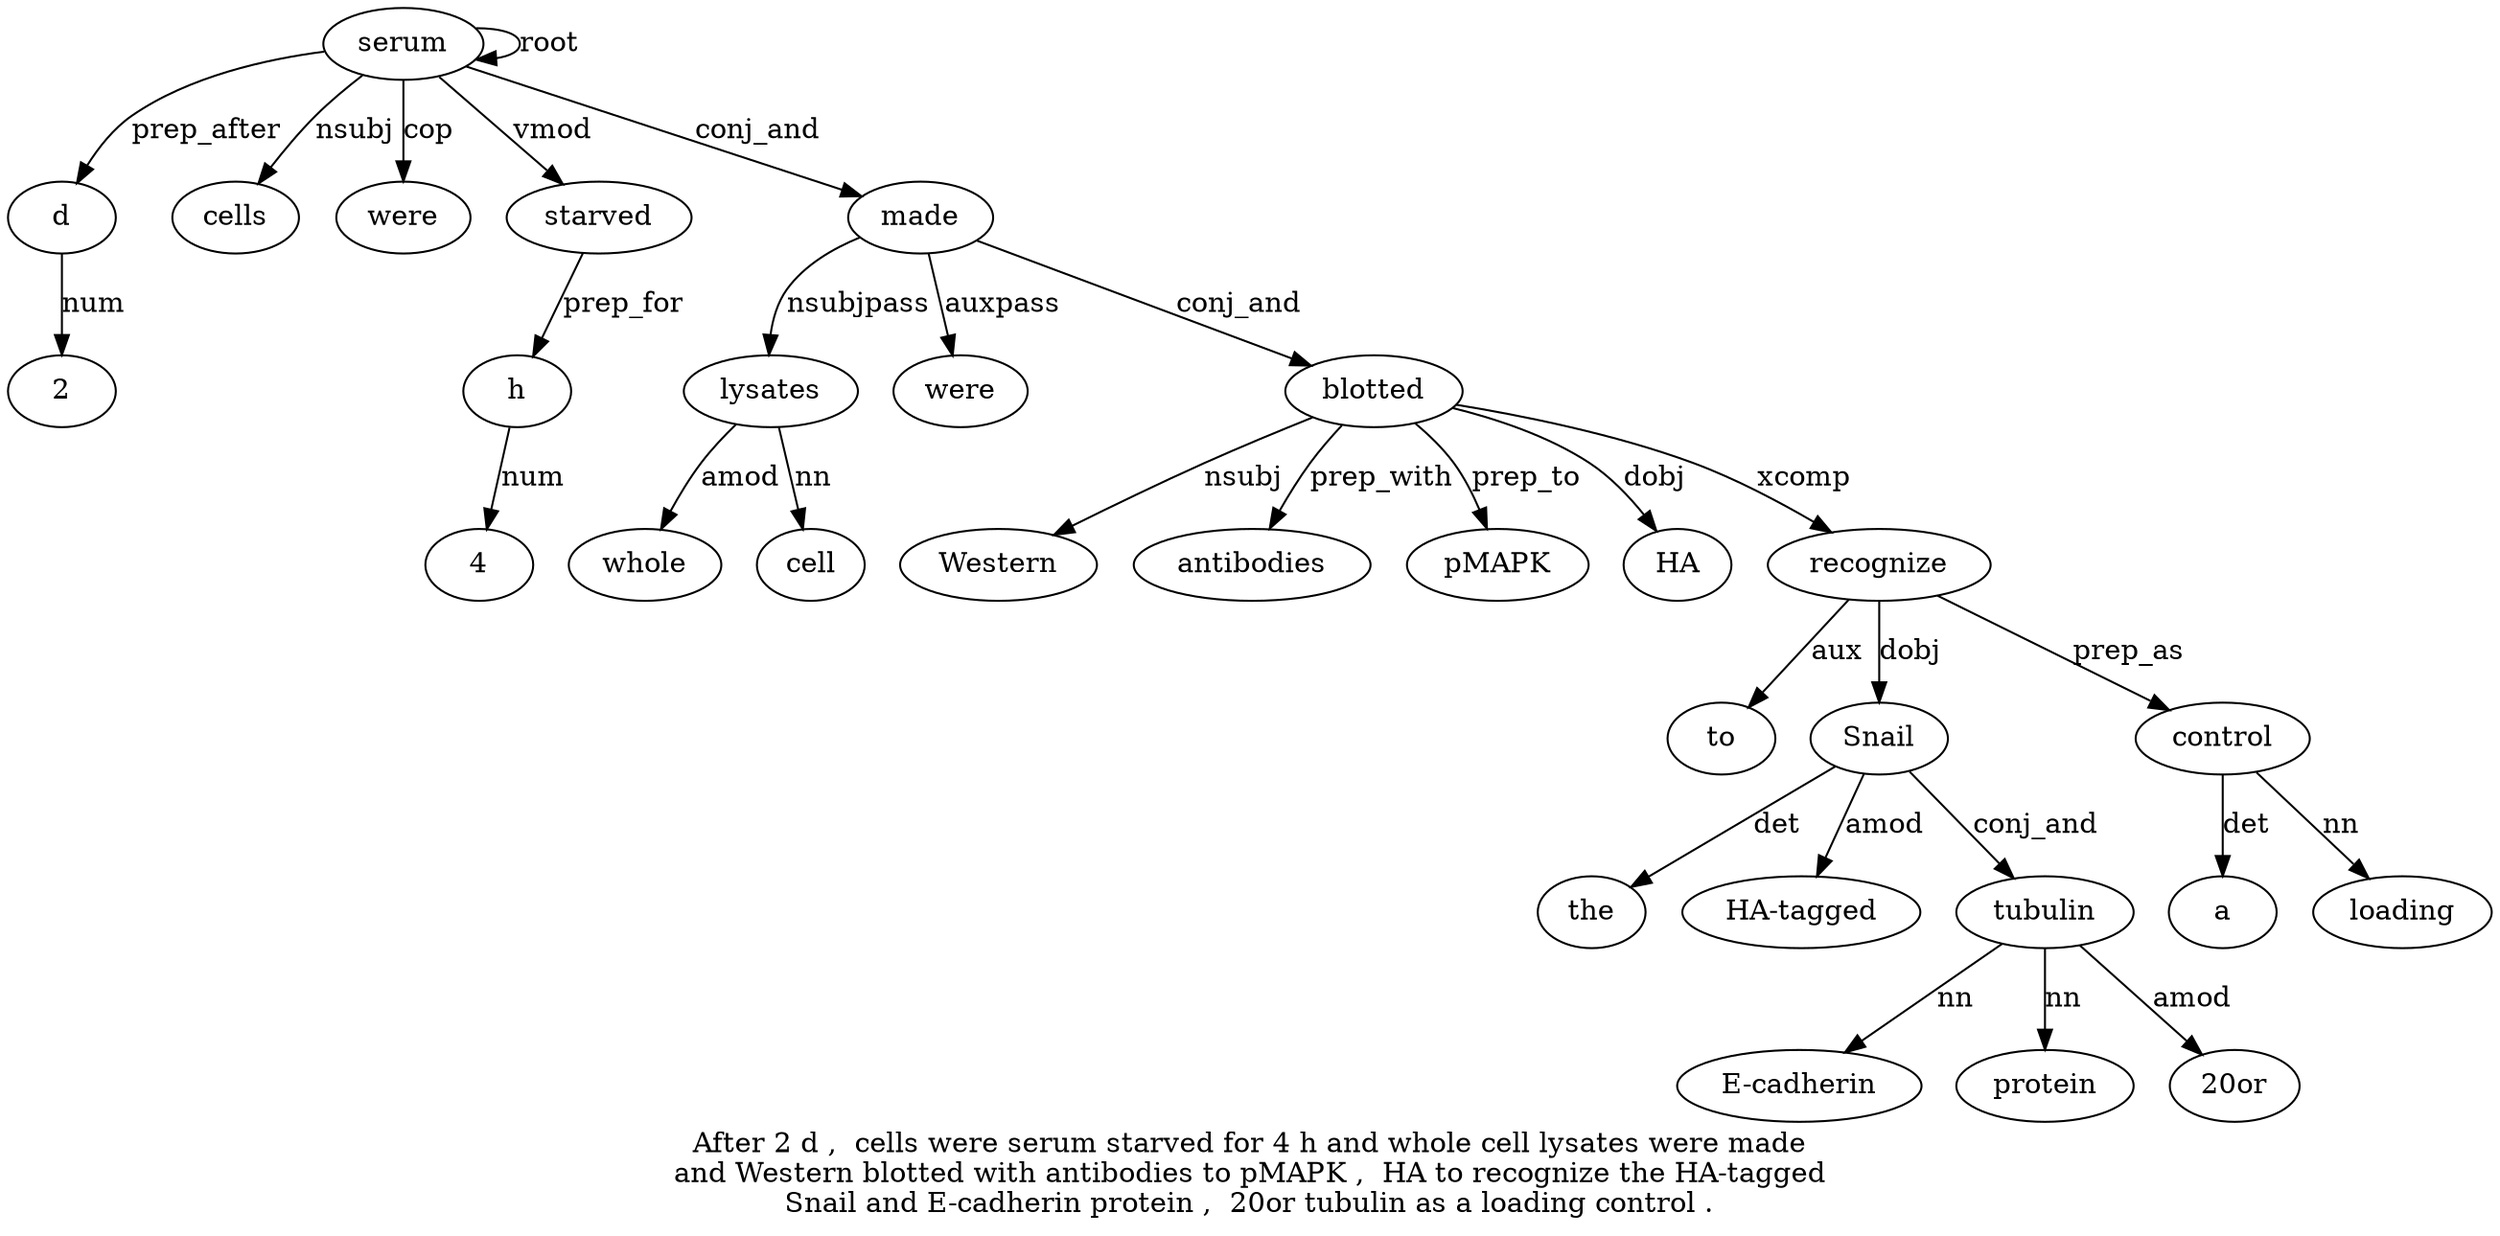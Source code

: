 digraph "After 2 d ,  cells were serum starved for 4 h and whole cell lysates were made and Western blotted with antibodies to pMAPK ,  HA to recognize the HA-tagged Snail and E-cadherin protein ,  20or tubulin as a loading control ." {
label="After 2 d ,  cells were serum starved for 4 h and whole cell lysates were made
and Western blotted with antibodies to pMAPK ,  HA to recognize the HA-tagged
Snail and E-cadherin protein ,  20or tubulin as a loading control .";
d3 [style=filled, fillcolor=white, label=d];
2 [style=filled, fillcolor=white, label=2];
d3 -> 2  [label=num];
serum7 [style=filled, fillcolor=white, label=serum];
serum7 -> d3  [label=prep_after];
cells5 [style=filled, fillcolor=white, label=cells];
serum7 -> cells5  [label=nsubj];
were6 [style=filled, fillcolor=white, label=were];
serum7 -> were6  [label=cop];
serum7 -> serum7  [label=root];
starved8 [style=filled, fillcolor=white, label=starved];
serum7 -> starved8  [label=vmod];
h11 [style=filled, fillcolor=white, label=h];
410 [style=filled, fillcolor=white, label=4];
h11 -> 410  [label=num];
starved8 -> h11  [label=prep_for];
lysates15 [style=filled, fillcolor=white, label=lysates];
whole13 [style=filled, fillcolor=white, label=whole];
lysates15 -> whole13  [label=amod];
cell14 [style=filled, fillcolor=white, label=cell];
lysates15 -> cell14  [label=nn];
made17 [style=filled, fillcolor=white, label=made];
made17 -> lysates15  [label=nsubjpass];
were16 [style=filled, fillcolor=white, label=were];
made17 -> were16  [label=auxpass];
serum7 -> made17  [label=conj_and];
blotted20 [style=filled, fillcolor=white, label=blotted];
Western19 [style=filled, fillcolor=white, label=Western];
blotted20 -> Western19  [label=nsubj];
made17 -> blotted20  [label=conj_and];
antibodies22 [style=filled, fillcolor=white, label=antibodies];
blotted20 -> antibodies22  [label=prep_with];
pMAPK24 [style=filled, fillcolor=white, label=pMAPK];
blotted20 -> pMAPK24  [label=prep_to];
HA26 [style=filled, fillcolor=white, label=HA];
blotted20 -> HA26  [label=dobj];
recognize28 [style=filled, fillcolor=white, label=recognize];
to27 [style=filled, fillcolor=white, label=to];
recognize28 -> to27  [label=aux];
blotted20 -> recognize28  [label=xcomp];
Snail31 [style=filled, fillcolor=white, label=Snail];
the29 [style=filled, fillcolor=white, label=the];
Snail31 -> the29  [label=det];
"HA-tagged30" [style=filled, fillcolor=white, label="HA-tagged"];
Snail31 -> "HA-tagged30"  [label=amod];
recognize28 -> Snail31  [label=dobj];
tubulin37 [style=filled, fillcolor=white, label=tubulin];
"E-cadherin33" [style=filled, fillcolor=white, label="E-cadherin"];
tubulin37 -> "E-cadherin33"  [label=nn];
protein34 [style=filled, fillcolor=white, label=protein];
tubulin37 -> protein34  [label=nn];
"20or36" [style=filled, fillcolor=white, label="20or"];
tubulin37 -> "20or36"  [label=amod];
Snail31 -> tubulin37  [label=conj_and];
control41 [style=filled, fillcolor=white, label=control];
a39 [style=filled, fillcolor=white, label=a];
control41 -> a39  [label=det];
loading40 [style=filled, fillcolor=white, label=loading];
control41 -> loading40  [label=nn];
recognize28 -> control41  [label=prep_as];
}
